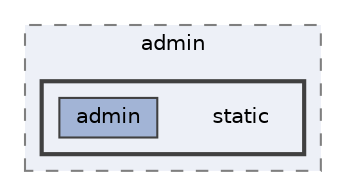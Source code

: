 digraph "C:/Users/LukeMabie/documents/Development/Password_Saver_Using_Django-master/venv/Lib/site-packages/django/contrib/admin/static"
{
 // LATEX_PDF_SIZE
  bgcolor="transparent";
  edge [fontname=Helvetica,fontsize=10,labelfontname=Helvetica,labelfontsize=10];
  node [fontname=Helvetica,fontsize=10,shape=box,height=0.2,width=0.4];
  compound=true
  subgraph clusterdir_58eaca76df3dc020054211715463e27d {
    graph [ bgcolor="#edf0f7", pencolor="grey50", label="admin", fontname=Helvetica,fontsize=10 style="filled,dashed", URL="dir_58eaca76df3dc020054211715463e27d.html",tooltip=""]
  subgraph clusterdir_c8f1ab3900ed3fe79bdd17ef25784d83 {
    graph [ bgcolor="#edf0f7", pencolor="grey25", label="", fontname=Helvetica,fontsize=10 style="filled,bold", URL="dir_c8f1ab3900ed3fe79bdd17ef25784d83.html",tooltip=""]
    dir_c8f1ab3900ed3fe79bdd17ef25784d83 [shape=plaintext, label="static"];
  dir_90f233777014d9d12a390b5f9a8ca181 [label="admin", fillcolor="#a2b4d6", color="grey25", style="filled", URL="dir_90f233777014d9d12a390b5f9a8ca181.html",tooltip=""];
  }
  }
}
